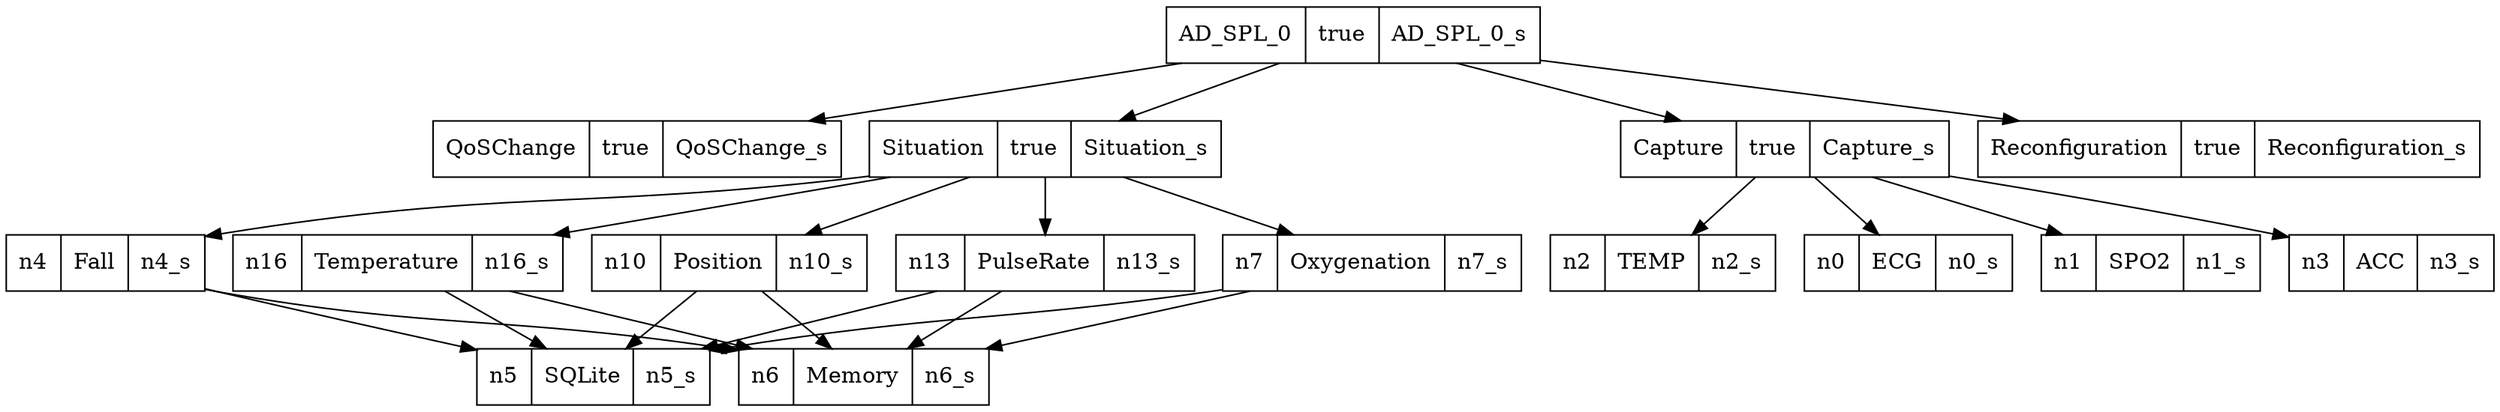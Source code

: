 digraph graphname {
AD_SPL_0[shape=record, label="{{AD_SPL_0|true|AD_SPL_0_s}}"];
QoSChange[shape=record, label="{{QoSChange|true|QoSChange_s}}"];
Situation[shape=record, label="{{Situation|true|Situation_s}}"];
n4[shape=record, label="{{n4|Fall|n4_s}}"];
n5[shape=record, label="{{n5|SQLite|n5_s}}"];
n6[shape=record, label="{{n6|Memory|n6_s}}"];
n16[shape=record, label="{{n16|Temperature|n16_s}}"];
n5[shape=record, label="{{n5|SQLite|n5_s}}"];
n6[shape=record, label="{{n6|Memory|n6_s}}"];
n10[shape=record, label="{{n10|Position|n10_s}}"];
n5[shape=record, label="{{n5|SQLite|n5_s}}"];
n6[shape=record, label="{{n6|Memory|n6_s}}"];
n13[shape=record, label="{{n13|PulseRate|n13_s}}"];
n5[shape=record, label="{{n5|SQLite|n5_s}}"];
n6[shape=record, label="{{n6|Memory|n6_s}}"];
n7[shape=record, label="{{n7|Oxygenation|n7_s}}"];
n5[shape=record, label="{{n5|SQLite|n5_s}}"];
n6[shape=record, label="{{n6|Memory|n6_s}}"];
Capture[shape=record, label="{{Capture|true|Capture_s}}"];
n0[shape=record, label="{{n0|ECG|n0_s}}"];
n1[shape=record, label="{{n1|SPO2|n1_s}}"];
n3[shape=record, label="{{n3|ACC|n3_s}}"];
n2[shape=record, label="{{n2|TEMP|n2_s}}"];
Reconfiguration[shape=record, label="{{Reconfiguration|true|Reconfiguration_s}}"];
AD_SPL_0 -> QoSChange;
AD_SPL_0 -> Situation;
Situation -> n4;
n4 -> n5;
n4 -> n6;
Situation -> n16;
n16 -> n5;
n16 -> n6;
Situation -> n10;
n10 -> n5;
n10 -> n6;
Situation -> n13;
n13 -> n5;
n13 -> n6;
Situation -> n7;
n7 -> n5;
n7 -> n6;
AD_SPL_0 -> Capture;
Capture -> n0;
Capture -> n1;
Capture -> n3;
Capture -> n2;
AD_SPL_0 -> Reconfiguration;
}